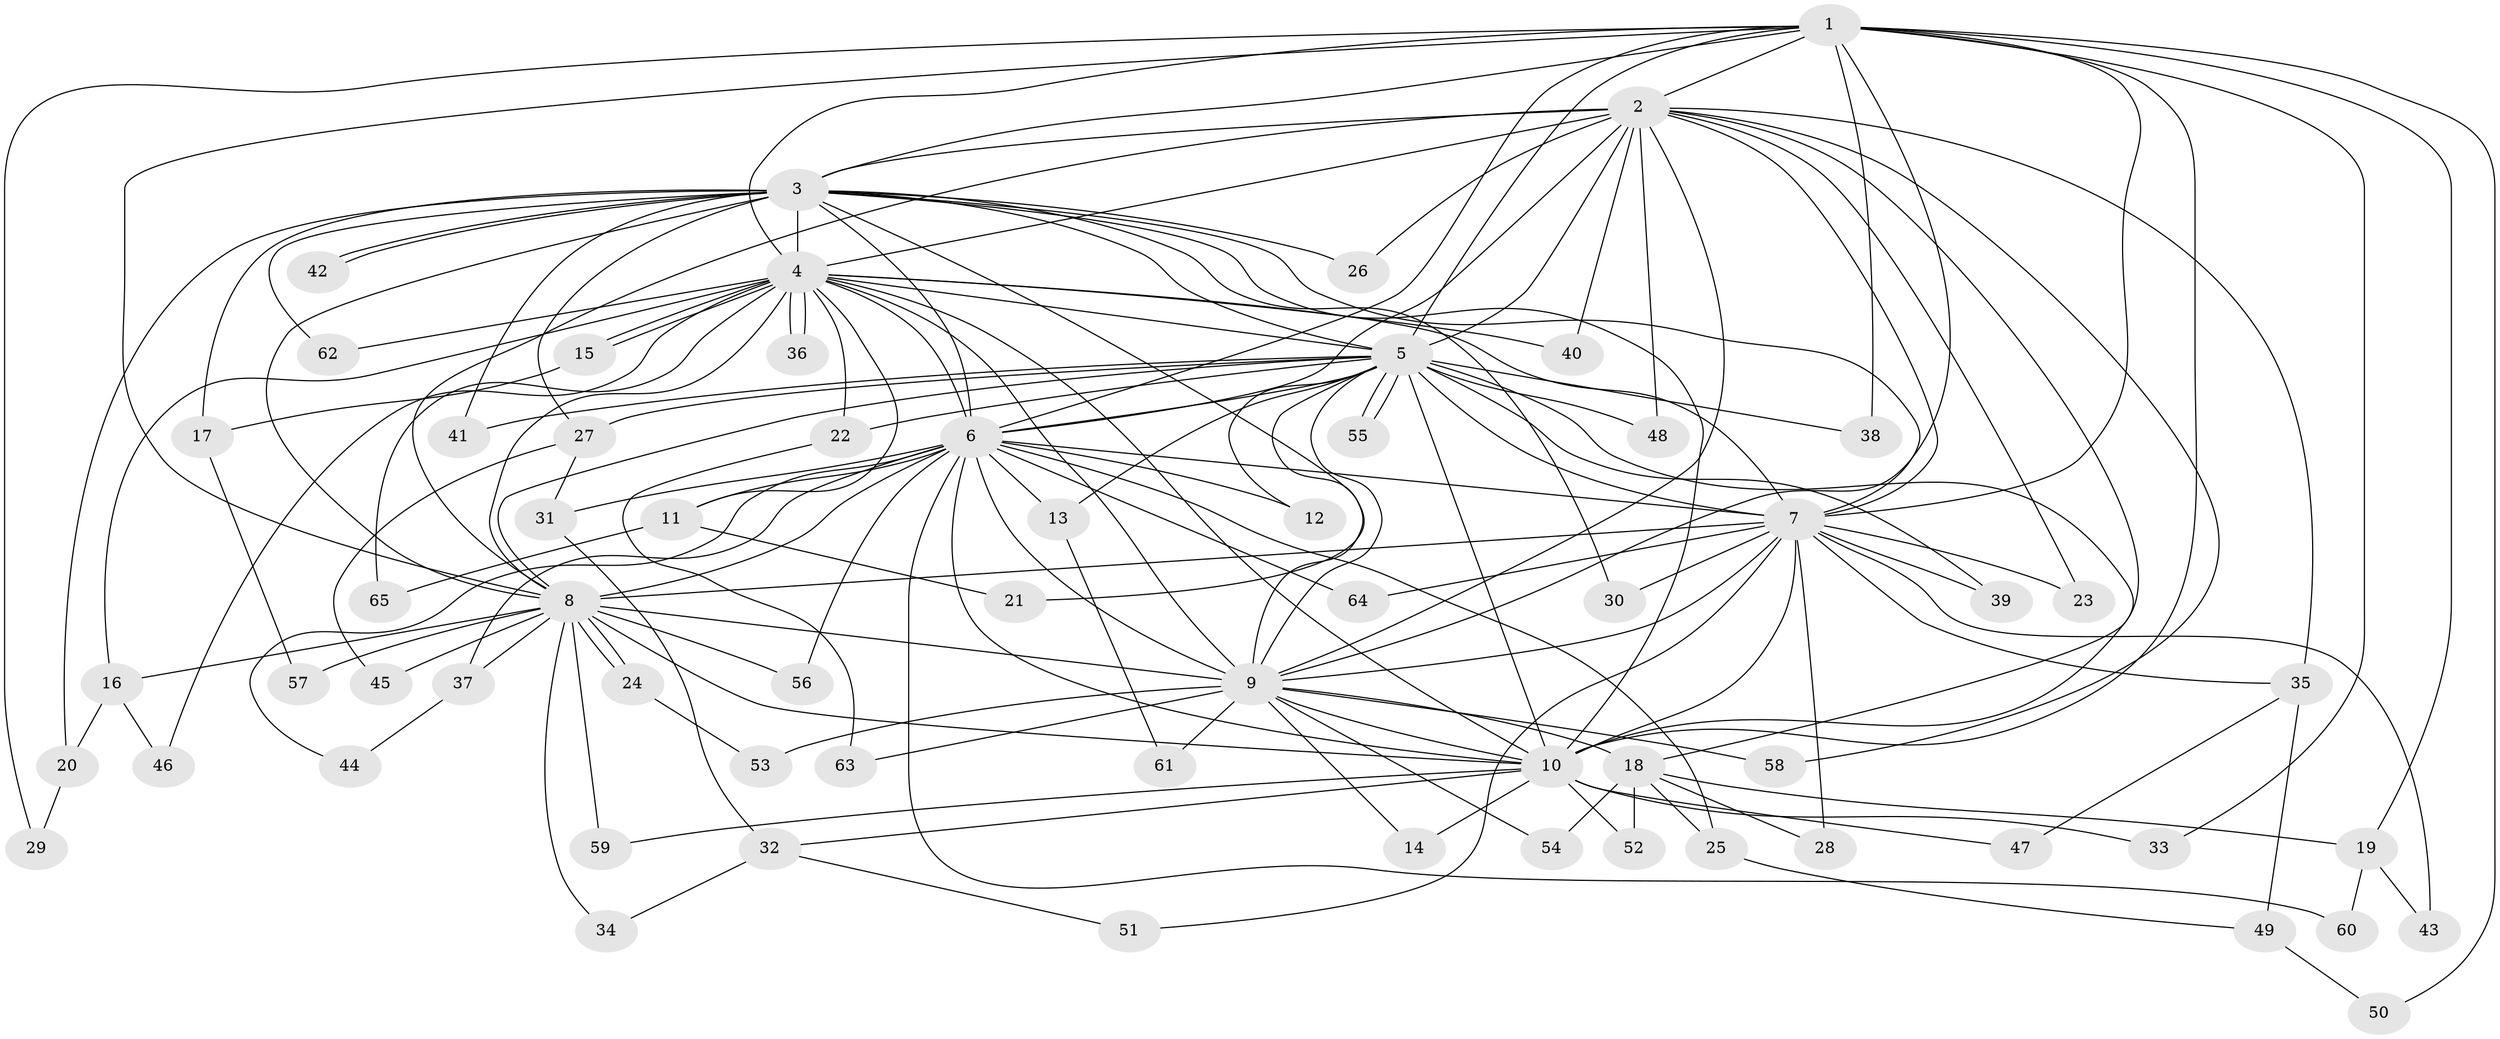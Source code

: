 // coarse degree distribution, {11: 0.030303030303030304, 10: 0.06060606060606061, 14: 0.06060606060606061, 16: 0.030303030303030304, 9: 0.030303030303030304, 13: 0.06060606060606061, 6: 0.030303030303030304, 2: 0.30303030303030304, 3: 0.15151515151515152, 5: 0.12121212121212122, 4: 0.030303030303030304, 1: 0.09090909090909091}
// Generated by graph-tools (version 1.1) at 2025/49/03/04/25 22:49:24]
// undirected, 65 vertices, 155 edges
graph export_dot {
  node [color=gray90,style=filled];
  1;
  2;
  3;
  4;
  5;
  6;
  7;
  8;
  9;
  10;
  11;
  12;
  13;
  14;
  15;
  16;
  17;
  18;
  19;
  20;
  21;
  22;
  23;
  24;
  25;
  26;
  27;
  28;
  29;
  30;
  31;
  32;
  33;
  34;
  35;
  36;
  37;
  38;
  39;
  40;
  41;
  42;
  43;
  44;
  45;
  46;
  47;
  48;
  49;
  50;
  51;
  52;
  53;
  54;
  55;
  56;
  57;
  58;
  59;
  60;
  61;
  62;
  63;
  64;
  65;
  1 -- 2;
  1 -- 3;
  1 -- 4;
  1 -- 5;
  1 -- 6;
  1 -- 7;
  1 -- 8;
  1 -- 9;
  1 -- 10;
  1 -- 19;
  1 -- 29;
  1 -- 33;
  1 -- 38;
  1 -- 50;
  2 -- 3;
  2 -- 4;
  2 -- 5;
  2 -- 6;
  2 -- 7;
  2 -- 8;
  2 -- 9;
  2 -- 10;
  2 -- 23;
  2 -- 26;
  2 -- 35;
  2 -- 40;
  2 -- 48;
  2 -- 58;
  3 -- 4;
  3 -- 5;
  3 -- 6;
  3 -- 7;
  3 -- 8;
  3 -- 9;
  3 -- 10;
  3 -- 17;
  3 -- 20;
  3 -- 26;
  3 -- 27;
  3 -- 30;
  3 -- 41;
  3 -- 42;
  3 -- 42;
  3 -- 62;
  4 -- 5;
  4 -- 6;
  4 -- 7;
  4 -- 8;
  4 -- 9;
  4 -- 10;
  4 -- 11;
  4 -- 15;
  4 -- 15;
  4 -- 16;
  4 -- 22;
  4 -- 36;
  4 -- 36;
  4 -- 40;
  4 -- 46;
  4 -- 62;
  4 -- 65;
  5 -- 6;
  5 -- 7;
  5 -- 8;
  5 -- 9;
  5 -- 10;
  5 -- 12;
  5 -- 13;
  5 -- 18;
  5 -- 21;
  5 -- 22;
  5 -- 27;
  5 -- 38;
  5 -- 39;
  5 -- 41;
  5 -- 48;
  5 -- 55;
  5 -- 55;
  6 -- 7;
  6 -- 8;
  6 -- 9;
  6 -- 10;
  6 -- 11;
  6 -- 12;
  6 -- 13;
  6 -- 25;
  6 -- 31;
  6 -- 37;
  6 -- 44;
  6 -- 56;
  6 -- 60;
  6 -- 64;
  7 -- 8;
  7 -- 9;
  7 -- 10;
  7 -- 23;
  7 -- 28;
  7 -- 30;
  7 -- 35;
  7 -- 39;
  7 -- 43;
  7 -- 51;
  7 -- 64;
  8 -- 9;
  8 -- 10;
  8 -- 16;
  8 -- 24;
  8 -- 24;
  8 -- 34;
  8 -- 37;
  8 -- 45;
  8 -- 56;
  8 -- 57;
  8 -- 59;
  9 -- 10;
  9 -- 14;
  9 -- 18;
  9 -- 53;
  9 -- 54;
  9 -- 58;
  9 -- 61;
  9 -- 63;
  10 -- 14;
  10 -- 32;
  10 -- 33;
  10 -- 47;
  10 -- 52;
  10 -- 59;
  11 -- 21;
  11 -- 65;
  13 -- 61;
  15 -- 17;
  16 -- 20;
  16 -- 46;
  17 -- 57;
  18 -- 19;
  18 -- 25;
  18 -- 28;
  18 -- 52;
  18 -- 54;
  19 -- 43;
  19 -- 60;
  20 -- 29;
  22 -- 63;
  24 -- 53;
  25 -- 49;
  27 -- 31;
  27 -- 45;
  31 -- 32;
  32 -- 34;
  32 -- 51;
  35 -- 47;
  35 -- 49;
  37 -- 44;
  49 -- 50;
}
